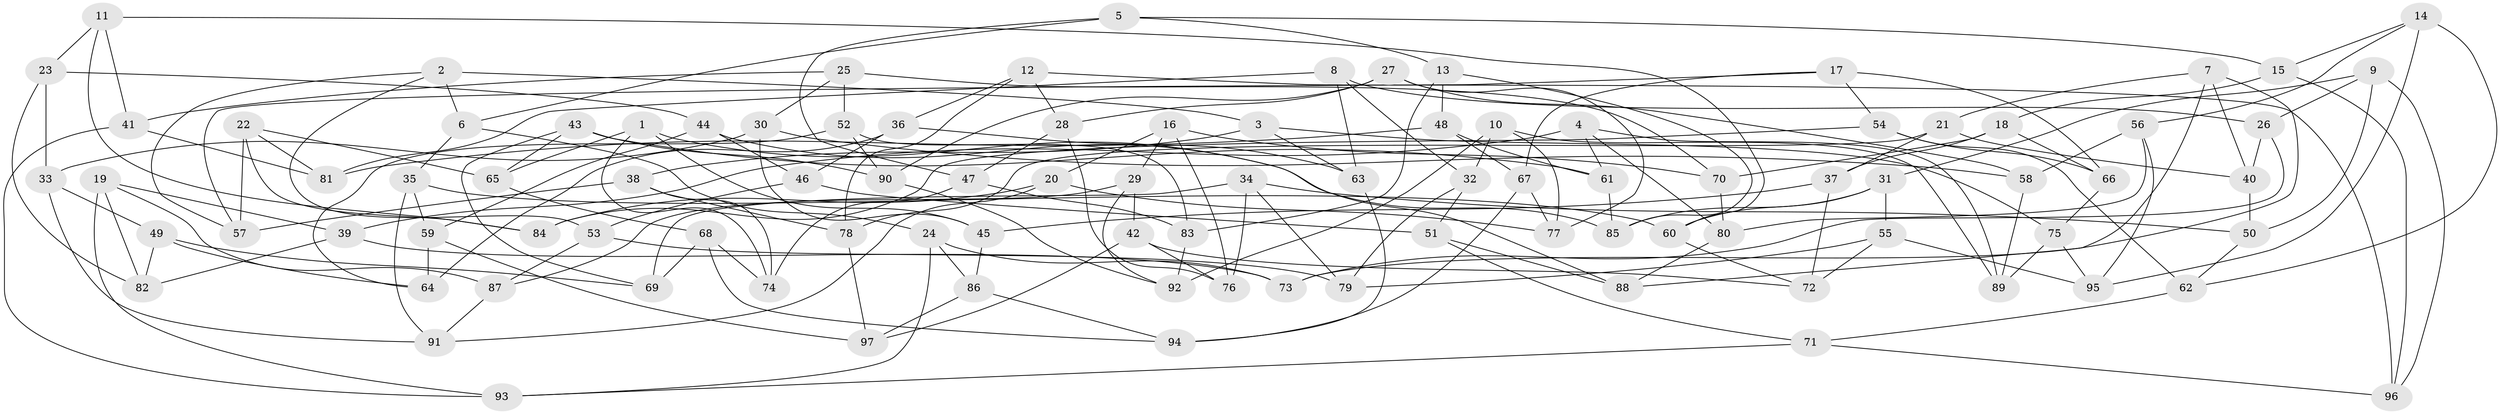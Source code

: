// coarse degree distribution, {3: 0.10416666666666667, 4: 0.4166666666666667, 5: 0.1875, 7: 0.14583333333333334, 6: 0.08333333333333333, 13: 0.020833333333333332, 10: 0.020833333333333332, 8: 0.020833333333333332}
// Generated by graph-tools (version 1.1) at 2025/01/03/04/25 22:01:55]
// undirected, 97 vertices, 194 edges
graph export_dot {
graph [start="1"]
  node [color=gray90,style=filled];
  1;
  2;
  3;
  4;
  5;
  6;
  7;
  8;
  9;
  10;
  11;
  12;
  13;
  14;
  15;
  16;
  17;
  18;
  19;
  20;
  21;
  22;
  23;
  24;
  25;
  26;
  27;
  28;
  29;
  30;
  31;
  32;
  33;
  34;
  35;
  36;
  37;
  38;
  39;
  40;
  41;
  42;
  43;
  44;
  45;
  46;
  47;
  48;
  49;
  50;
  51;
  52;
  53;
  54;
  55;
  56;
  57;
  58;
  59;
  60;
  61;
  62;
  63;
  64;
  65;
  66;
  67;
  68;
  69;
  70;
  71;
  72;
  73;
  74;
  75;
  76;
  77;
  78;
  79;
  80;
  81;
  82;
  83;
  84;
  85;
  86;
  87;
  88;
  89;
  90;
  91;
  92;
  93;
  94;
  95;
  96;
  97;
  1 -- 74;
  1 -- 45;
  1 -- 65;
  1 -- 85;
  2 -- 6;
  2 -- 53;
  2 -- 57;
  2 -- 3;
  3 -- 38;
  3 -- 63;
  3 -- 75;
  4 -- 39;
  4 -- 61;
  4 -- 89;
  4 -- 80;
  5 -- 13;
  5 -- 6;
  5 -- 47;
  5 -- 15;
  6 -- 24;
  6 -- 35;
  7 -- 40;
  7 -- 88;
  7 -- 73;
  7 -- 21;
  8 -- 63;
  8 -- 32;
  8 -- 81;
  8 -- 26;
  9 -- 96;
  9 -- 50;
  9 -- 26;
  9 -- 31;
  10 -- 89;
  10 -- 77;
  10 -- 32;
  10 -- 92;
  11 -- 60;
  11 -- 23;
  11 -- 41;
  11 -- 84;
  12 -- 96;
  12 -- 78;
  12 -- 28;
  12 -- 36;
  13 -- 48;
  13 -- 83;
  13 -- 85;
  14 -- 15;
  14 -- 95;
  14 -- 56;
  14 -- 62;
  15 -- 18;
  15 -- 96;
  16 -- 29;
  16 -- 76;
  16 -- 20;
  16 -- 70;
  17 -- 57;
  17 -- 54;
  17 -- 66;
  17 -- 67;
  18 -- 66;
  18 -- 70;
  18 -- 37;
  19 -- 82;
  19 -- 39;
  19 -- 87;
  19 -- 93;
  20 -- 77;
  20 -- 84;
  20 -- 91;
  21 -- 40;
  21 -- 37;
  21 -- 78;
  22 -- 84;
  22 -- 57;
  22 -- 65;
  22 -- 81;
  23 -- 44;
  23 -- 82;
  23 -- 33;
  24 -- 73;
  24 -- 86;
  24 -- 93;
  25 -- 41;
  25 -- 70;
  25 -- 52;
  25 -- 30;
  26 -- 40;
  26 -- 73;
  27 -- 77;
  27 -- 58;
  27 -- 28;
  27 -- 90;
  28 -- 76;
  28 -- 47;
  29 -- 92;
  29 -- 42;
  29 -- 87;
  30 -- 33;
  30 -- 45;
  30 -- 58;
  31 -- 85;
  31 -- 55;
  31 -- 60;
  32 -- 79;
  32 -- 51;
  33 -- 49;
  33 -- 91;
  34 -- 76;
  34 -- 69;
  34 -- 79;
  34 -- 50;
  35 -- 59;
  35 -- 91;
  35 -- 60;
  36 -- 64;
  36 -- 46;
  36 -- 63;
  37 -- 45;
  37 -- 72;
  38 -- 78;
  38 -- 74;
  38 -- 57;
  39 -- 82;
  39 -- 73;
  40 -- 50;
  41 -- 93;
  41 -- 81;
  42 -- 76;
  42 -- 72;
  42 -- 97;
  43 -- 90;
  43 -- 61;
  43 -- 69;
  43 -- 65;
  44 -- 88;
  44 -- 59;
  44 -- 46;
  45 -- 86;
  46 -- 51;
  46 -- 53;
  47 -- 83;
  47 -- 74;
  48 -- 67;
  48 -- 81;
  48 -- 61;
  49 -- 69;
  49 -- 64;
  49 -- 82;
  50 -- 62;
  51 -- 88;
  51 -- 71;
  52 -- 64;
  52 -- 90;
  52 -- 83;
  53 -- 79;
  53 -- 87;
  54 -- 66;
  54 -- 62;
  54 -- 84;
  55 -- 95;
  55 -- 72;
  55 -- 79;
  56 -- 80;
  56 -- 95;
  56 -- 58;
  58 -- 89;
  59 -- 64;
  59 -- 97;
  60 -- 72;
  61 -- 85;
  62 -- 71;
  63 -- 94;
  65 -- 68;
  66 -- 75;
  67 -- 94;
  67 -- 77;
  68 -- 94;
  68 -- 74;
  68 -- 69;
  70 -- 80;
  71 -- 96;
  71 -- 93;
  75 -- 89;
  75 -- 95;
  78 -- 97;
  80 -- 88;
  83 -- 92;
  86 -- 94;
  86 -- 97;
  87 -- 91;
  90 -- 92;
}
